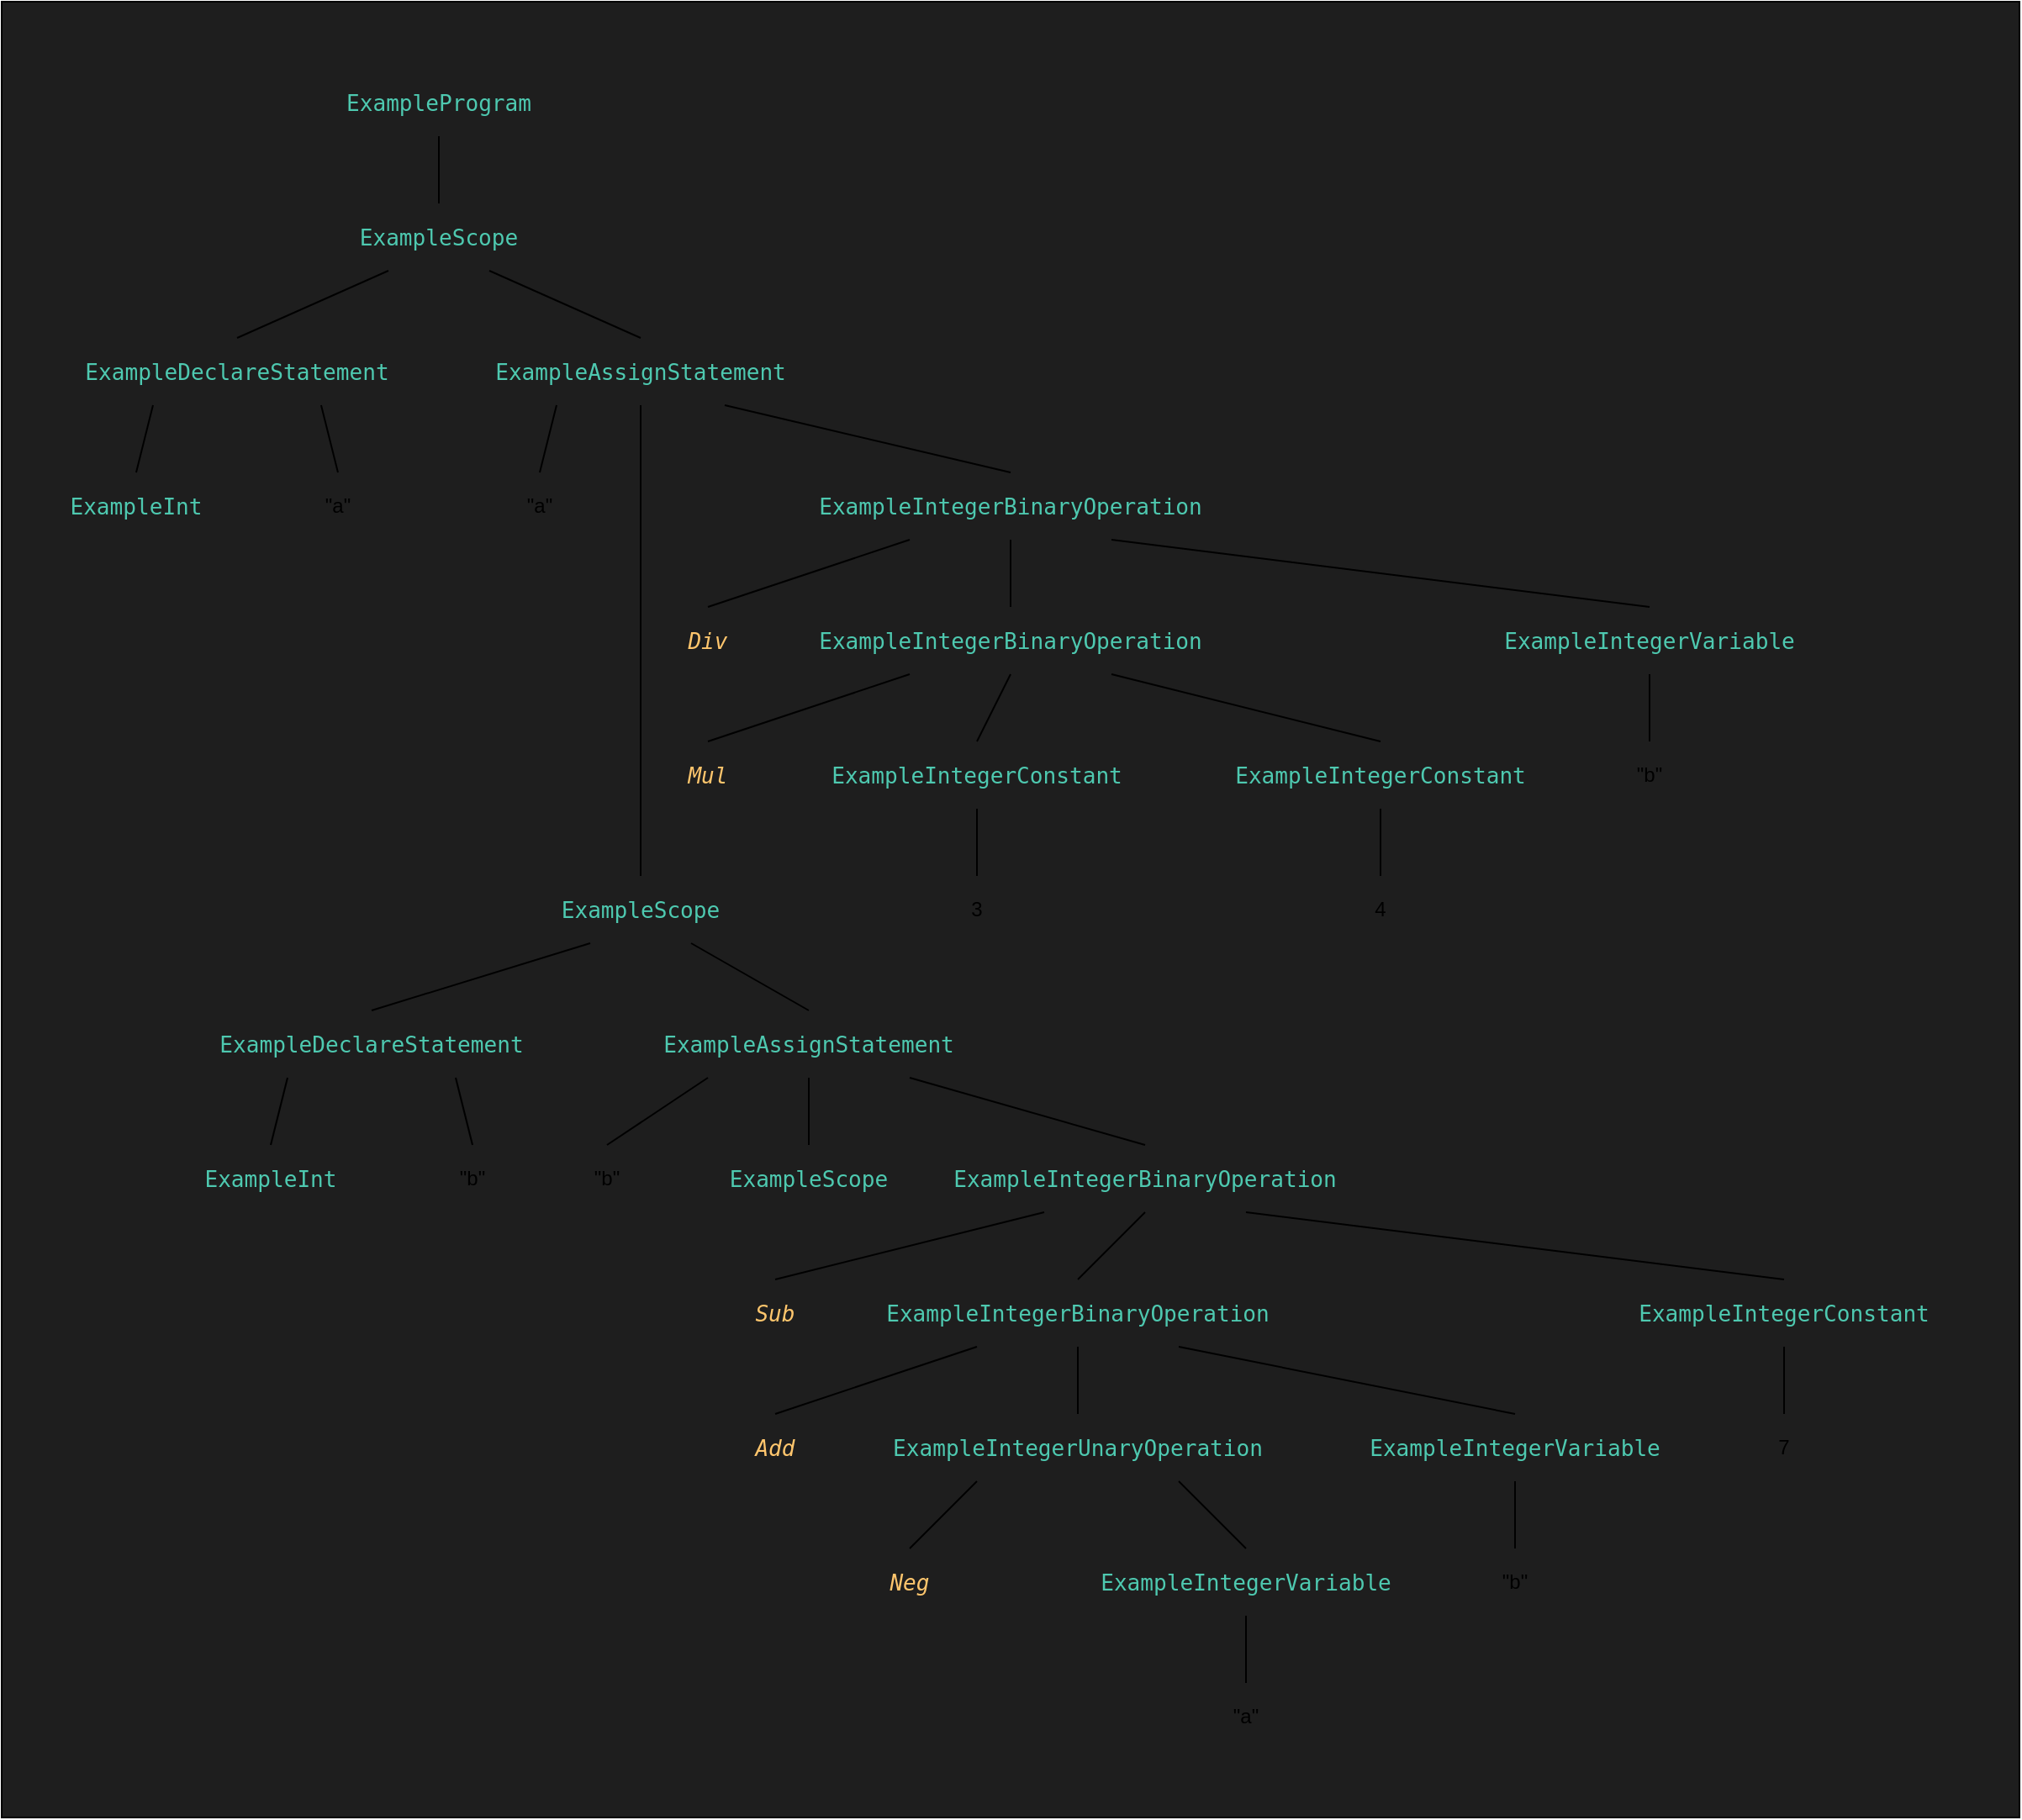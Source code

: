 <mxfile version="24.7.8">
  <diagram name="Page-1" id="OKNKD2P84XHGeC2Pw0a-">
    <mxGraphModel dx="2868" dy="1676" grid="1" gridSize="10" guides="1" tooltips="1" connect="1" arrows="1" fold="1" page="1" pageScale="1" pageWidth="1169" pageHeight="827" math="0" shadow="0">
      <root>
        <mxCell id="0" />
        <mxCell id="1" parent="0" />
        <mxCell id="jOzg9KjnqaIqrD_1SqJV-101" value="" style="rounded=0;whiteSpace=wrap;html=1;fillColor=#1e1e1e;" vertex="1" parent="1">
          <mxGeometry width="1200" height="1080" as="geometry" />
        </mxCell>
        <mxCell id="jOzg9KjnqaIqrD_1SqJV-1" value="&lt;div style=&quot;background-color:#1e1e1e;color:#d4d4d4&quot;&gt;&lt;pre style=&quot;font-family:&#39;JetBrains Mono&#39;,monospace;font-size:9.8pt;&quot;&gt;&lt;span style=&quot;color:#4ec9b0;&quot;&gt;ExampleProgram&lt;/span&gt;&lt;/pre&gt;&lt;/div&gt;" style="text;html=1;align=center;verticalAlign=middle;whiteSpace=wrap;rounded=0;" vertex="1" parent="1">
          <mxGeometry x="200" y="40" width="120" height="40" as="geometry" />
        </mxCell>
        <mxCell id="jOzg9KjnqaIqrD_1SqJV-2" value="&lt;div style=&quot;background-color:#1e1e1e;color:#d4d4d4&quot;&gt;&lt;pre style=&quot;font-family:&#39;JetBrains Mono&#39;,monospace;font-size:9.8pt;&quot;&gt;&lt;span style=&quot;color:#4ec9b0;&quot;&gt;ExampleScope&lt;/span&gt;&lt;/pre&gt;&lt;/div&gt;" style="text;html=1;align=center;verticalAlign=middle;whiteSpace=wrap;rounded=0;" vertex="1" parent="1">
          <mxGeometry x="200" y="120" width="120" height="40" as="geometry" />
        </mxCell>
        <mxCell id="jOzg9KjnqaIqrD_1SqJV-3" value="&lt;div style=&quot;background-color:#1e1e1e;color:#d4d4d4&quot;&gt;&lt;pre style=&quot;font-family:&#39;JetBrains Mono&#39;,monospace;font-size:9.8pt;&quot;&gt;&lt;span style=&quot;color:#4ec9b0;&quot;&gt;ExampleDeclareStatement&lt;/span&gt;&lt;/pre&gt;&lt;/div&gt;" style="text;html=1;align=center;verticalAlign=middle;whiteSpace=wrap;rounded=0;" vertex="1" parent="1">
          <mxGeometry x="40" y="200" width="200" height="40" as="geometry" />
        </mxCell>
        <mxCell id="jOzg9KjnqaIqrD_1SqJV-4" value="&lt;div style=&quot;background-color:#1e1e1e;color:#d4d4d4&quot;&gt;&lt;pre style=&quot;font-family:&#39;JetBrains Mono&#39;,monospace;font-size:9.8pt;&quot;&gt;&lt;span style=&quot;color:#4ec9b0;&quot;&gt;ExampleInt&lt;/span&gt;&lt;/pre&gt;&lt;/div&gt;" style="text;html=1;align=center;verticalAlign=middle;whiteSpace=wrap;rounded=0;" vertex="1" parent="1">
          <mxGeometry x="40" y="280" width="80" height="40" as="geometry" />
        </mxCell>
        <mxCell id="jOzg9KjnqaIqrD_1SqJV-6" value="" style="endArrow=none;html=1;rounded=0;exitX=0.5;exitY=0;exitDx=0;exitDy=0;entryX=0.25;entryY=1;entryDx=0;entryDy=0;" edge="1" parent="1" source="jOzg9KjnqaIqrD_1SqJV-4" target="jOzg9KjnqaIqrD_1SqJV-3">
          <mxGeometry width="50" height="50" relative="1" as="geometry">
            <mxPoint x="400" y="120" as="sourcePoint" />
            <mxPoint x="450" y="70" as="targetPoint" />
          </mxGeometry>
        </mxCell>
        <mxCell id="jOzg9KjnqaIqrD_1SqJV-7" value="&quot;a&quot;" style="text;html=1;align=center;verticalAlign=middle;whiteSpace=wrap;rounded=0;" vertex="1" parent="1">
          <mxGeometry x="160" y="280" width="80" height="40" as="geometry" />
        </mxCell>
        <mxCell id="jOzg9KjnqaIqrD_1SqJV-8" value="" style="endArrow=none;html=1;rounded=0;exitX=0.5;exitY=0;exitDx=0;exitDy=0;entryX=0.75;entryY=1;entryDx=0;entryDy=0;" edge="1" parent="1" source="jOzg9KjnqaIqrD_1SqJV-7" target="jOzg9KjnqaIqrD_1SqJV-3">
          <mxGeometry width="50" height="50" relative="1" as="geometry">
            <mxPoint x="400" y="120" as="sourcePoint" />
            <mxPoint x="450" y="70" as="targetPoint" />
          </mxGeometry>
        </mxCell>
        <mxCell id="jOzg9KjnqaIqrD_1SqJV-9" value="&lt;div style=&quot;background-color:#1e1e1e;color:#d4d4d4&quot;&gt;&lt;pre style=&quot;font-family:&#39;JetBrains Mono&#39;,monospace;font-size:9.8pt;&quot;&gt;&lt;span style=&quot;color:#4ec9b0;&quot;&gt;ExampleAssignStatement&lt;/span&gt;&lt;/pre&gt;&lt;/div&gt;" style="text;html=1;align=center;verticalAlign=middle;whiteSpace=wrap;rounded=0;" vertex="1" parent="1">
          <mxGeometry x="280" y="200" width="200" height="40" as="geometry" />
        </mxCell>
        <mxCell id="jOzg9KjnqaIqrD_1SqJV-11" value="" style="endArrow=none;html=1;rounded=0;exitX=0.25;exitY=1;exitDx=0;exitDy=0;entryX=0.5;entryY=0;entryDx=0;entryDy=0;" edge="1" parent="1" source="jOzg9KjnqaIqrD_1SqJV-2" target="jOzg9KjnqaIqrD_1SqJV-3">
          <mxGeometry width="50" height="50" relative="1" as="geometry">
            <mxPoint x="400" y="120" as="sourcePoint" />
            <mxPoint x="450" y="70" as="targetPoint" />
          </mxGeometry>
        </mxCell>
        <mxCell id="jOzg9KjnqaIqrD_1SqJV-12" value="" style="endArrow=none;html=1;rounded=0;exitX=0.75;exitY=1;exitDx=0;exitDy=0;entryX=0.5;entryY=0;entryDx=0;entryDy=0;" edge="1" parent="1" source="jOzg9KjnqaIqrD_1SqJV-2" target="jOzg9KjnqaIqrD_1SqJV-9">
          <mxGeometry width="50" height="50" relative="1" as="geometry">
            <mxPoint x="400" y="120" as="sourcePoint" />
            <mxPoint x="450" y="70" as="targetPoint" />
          </mxGeometry>
        </mxCell>
        <mxCell id="jOzg9KjnqaIqrD_1SqJV-14" value="" style="endArrow=none;html=1;rounded=0;exitX=0.5;exitY=1;exitDx=0;exitDy=0;entryX=0.5;entryY=0;entryDx=0;entryDy=0;" edge="1" parent="1" source="jOzg9KjnqaIqrD_1SqJV-1" target="jOzg9KjnqaIqrD_1SqJV-2">
          <mxGeometry width="50" height="50" relative="1" as="geometry">
            <mxPoint x="400" y="120" as="sourcePoint" />
            <mxPoint x="450" y="70" as="targetPoint" />
          </mxGeometry>
        </mxCell>
        <mxCell id="jOzg9KjnqaIqrD_1SqJV-19" value="" style="endArrow=none;html=1;rounded=0;exitX=0.75;exitY=1;exitDx=0;exitDy=0;entryX=0.5;entryY=0;entryDx=0;entryDy=0;" edge="1" parent="1" source="jOzg9KjnqaIqrD_1SqJV-9" target="jOzg9KjnqaIqrD_1SqJV-46">
          <mxGeometry width="50" height="50" relative="1" as="geometry">
            <mxPoint x="400" y="120" as="sourcePoint" />
            <mxPoint x="440" y="280" as="targetPoint" />
          </mxGeometry>
        </mxCell>
        <mxCell id="jOzg9KjnqaIqrD_1SqJV-20" value="&lt;div style=&quot;background-color:#1e1e1e;color:#d4d4d4&quot;&gt;&lt;pre style=&quot;font-family:&#39;JetBrains Mono&#39;,monospace;font-size:9.8pt;&quot;&gt;&lt;span style=&quot;color:#4ec9b0;&quot;&gt;ExampleScope&lt;/span&gt;&lt;/pre&gt;&lt;/div&gt;" style="text;html=1;align=center;verticalAlign=middle;whiteSpace=wrap;rounded=0;" vertex="1" parent="1">
          <mxGeometry x="320" y="520" width="120" height="40" as="geometry" />
        </mxCell>
        <mxCell id="jOzg9KjnqaIqrD_1SqJV-22" value="" style="endArrow=none;html=1;rounded=0;exitX=0.5;exitY=1;exitDx=0;exitDy=0;entryX=0.5;entryY=0;entryDx=0;entryDy=0;" edge="1" parent="1" source="jOzg9KjnqaIqrD_1SqJV-9" target="jOzg9KjnqaIqrD_1SqJV-20">
          <mxGeometry width="50" height="50" relative="1" as="geometry">
            <mxPoint x="400" y="290" as="sourcePoint" />
            <mxPoint x="450" y="240" as="targetPoint" />
          </mxGeometry>
        </mxCell>
        <mxCell id="jOzg9KjnqaIqrD_1SqJV-23" value="&lt;div style=&quot;background-color:#1e1e1e;color:#d4d4d4&quot;&gt;&lt;pre style=&quot;font-family:&#39;JetBrains Mono&#39;,monospace;font-size:9.8pt;&quot;&gt;&lt;span style=&quot;color:#4ec9b0;&quot;&gt;ExampleDeclareStatement&lt;/span&gt;&lt;/pre&gt;&lt;/div&gt;" style="text;html=1;align=center;verticalAlign=middle;whiteSpace=wrap;rounded=0;" vertex="1" parent="1">
          <mxGeometry x="120" y="600" width="200" height="40" as="geometry" />
        </mxCell>
        <mxCell id="jOzg9KjnqaIqrD_1SqJV-24" value="&lt;div style=&quot;background-color:#1e1e1e;color:#d4d4d4&quot;&gt;&lt;pre style=&quot;font-family:&#39;JetBrains Mono&#39;,monospace;font-size:9.8pt;&quot;&gt;&lt;span style=&quot;color:#4ec9b0;&quot;&gt;ExampleInt&lt;/span&gt;&lt;/pre&gt;&lt;/div&gt;" style="text;html=1;align=center;verticalAlign=middle;whiteSpace=wrap;rounded=0;" vertex="1" parent="1">
          <mxGeometry x="120" y="680" width="80" height="40" as="geometry" />
        </mxCell>
        <mxCell id="jOzg9KjnqaIqrD_1SqJV-25" value="" style="endArrow=none;html=1;rounded=0;exitX=0.5;exitY=0;exitDx=0;exitDy=0;entryX=0.25;entryY=1;entryDx=0;entryDy=0;" edge="1" parent="1" source="jOzg9KjnqaIqrD_1SqJV-24" target="jOzg9KjnqaIqrD_1SqJV-23">
          <mxGeometry width="50" height="50" relative="1" as="geometry">
            <mxPoint x="480" y="520" as="sourcePoint" />
            <mxPoint x="530" y="470" as="targetPoint" />
          </mxGeometry>
        </mxCell>
        <mxCell id="jOzg9KjnqaIqrD_1SqJV-26" value="&quot;b&quot;" style="text;html=1;align=center;verticalAlign=middle;whiteSpace=wrap;rounded=0;" vertex="1" parent="1">
          <mxGeometry x="240" y="680" width="80" height="40" as="geometry" />
        </mxCell>
        <mxCell id="jOzg9KjnqaIqrD_1SqJV-27" value="" style="endArrow=none;html=1;rounded=0;exitX=0.5;exitY=0;exitDx=0;exitDy=0;entryX=0.75;entryY=1;entryDx=0;entryDy=0;" edge="1" parent="1" source="jOzg9KjnqaIqrD_1SqJV-26" target="jOzg9KjnqaIqrD_1SqJV-23">
          <mxGeometry width="50" height="50" relative="1" as="geometry">
            <mxPoint x="480" y="520" as="sourcePoint" />
            <mxPoint x="530" y="470" as="targetPoint" />
          </mxGeometry>
        </mxCell>
        <mxCell id="jOzg9KjnqaIqrD_1SqJV-29" value="" style="endArrow=none;html=1;rounded=0;entryX=0.25;entryY=1;entryDx=0;entryDy=0;exitX=0.5;exitY=0;exitDx=0;exitDy=0;" edge="1" parent="1" source="jOzg9KjnqaIqrD_1SqJV-23" target="jOzg9KjnqaIqrD_1SqJV-20">
          <mxGeometry width="50" height="50" relative="1" as="geometry">
            <mxPoint x="560" y="540" as="sourcePoint" />
            <mxPoint x="610" y="490" as="targetPoint" />
          </mxGeometry>
        </mxCell>
        <mxCell id="jOzg9KjnqaIqrD_1SqJV-30" value="&quot;a&quot;" style="text;html=1;align=center;verticalAlign=middle;whiteSpace=wrap;rounded=0;" vertex="1" parent="1">
          <mxGeometry x="280" y="280" width="80" height="40" as="geometry" />
        </mxCell>
        <mxCell id="jOzg9KjnqaIqrD_1SqJV-31" value="" style="endArrow=none;html=1;rounded=0;entryX=0.25;entryY=1;entryDx=0;entryDy=0;exitX=0.5;exitY=0;exitDx=0;exitDy=0;" edge="1" parent="1" source="jOzg9KjnqaIqrD_1SqJV-30" target="jOzg9KjnqaIqrD_1SqJV-9">
          <mxGeometry width="50" height="50" relative="1" as="geometry">
            <mxPoint x="200" y="310" as="sourcePoint" />
            <mxPoint x="250" y="260" as="targetPoint" />
          </mxGeometry>
        </mxCell>
        <mxCell id="jOzg9KjnqaIqrD_1SqJV-32" value="&lt;div style=&quot;background-color:#1e1e1e;color:#d4d4d4&quot;&gt;&lt;pre style=&quot;font-family:&#39;JetBrains Mono&#39;,monospace;font-size:9.8pt;&quot;&gt;&lt;span style=&quot;color:#4ec9b0;&quot;&gt;ExampleIntegerBinaryOperation&lt;/span&gt;&lt;/pre&gt;&lt;/div&gt;" style="text;html=1;align=center;verticalAlign=middle;whiteSpace=wrap;rounded=0;" vertex="1" parent="1">
          <mxGeometry x="480" y="360" width="240" height="40" as="geometry" />
        </mxCell>
        <mxCell id="jOzg9KjnqaIqrD_1SqJV-33" value="&lt;div style=&quot;background-color:#1e1e1e;color:#d4d4d4&quot;&gt;&lt;pre style=&quot;font-family:&#39;JetBrains Mono&#39;,monospace;font-size:9.8pt;&quot;&gt;&lt;span style=&quot;color:#ffc66d;font-style:italic;&quot;&gt;Mul&lt;/span&gt;&lt;/pre&gt;&lt;/div&gt;" style="text;html=1;align=center;verticalAlign=middle;whiteSpace=wrap;rounded=0;" vertex="1" parent="1">
          <mxGeometry x="400" y="440" width="40" height="40" as="geometry" />
        </mxCell>
        <mxCell id="jOzg9KjnqaIqrD_1SqJV-35" value="" style="endArrow=none;html=1;rounded=0;exitX=0.5;exitY=0;exitDx=0;exitDy=0;entryX=0.25;entryY=1;entryDx=0;entryDy=0;" edge="1" parent="1" source="jOzg9KjnqaIqrD_1SqJV-33" target="jOzg9KjnqaIqrD_1SqJV-32">
          <mxGeometry width="50" height="50" relative="1" as="geometry">
            <mxPoint x="860" y="540" as="sourcePoint" />
            <mxPoint x="910" y="490" as="targetPoint" />
          </mxGeometry>
        </mxCell>
        <mxCell id="jOzg9KjnqaIqrD_1SqJV-36" value="&lt;div style=&quot;background-color:#1e1e1e;color:#d4d4d4&quot;&gt;&lt;pre style=&quot;font-family:&#39;JetBrains Mono&#39;,monospace;font-size:9.8pt;&quot;&gt;&lt;span style=&quot;color:#4ec9b0;&quot;&gt;ExampleIntegerConstant&lt;/span&gt;&lt;/pre&gt;&lt;/div&gt;" style="text;html=1;align=center;verticalAlign=middle;whiteSpace=wrap;rounded=0;" vertex="1" parent="1">
          <mxGeometry x="480" y="440" width="200" height="40" as="geometry" />
        </mxCell>
        <mxCell id="jOzg9KjnqaIqrD_1SqJV-37" value="" style="endArrow=none;html=1;rounded=0;exitX=0.5;exitY=0;exitDx=0;exitDy=0;entryX=0.5;entryY=1;entryDx=0;entryDy=0;" edge="1" parent="1" source="jOzg9KjnqaIqrD_1SqJV-36" target="jOzg9KjnqaIqrD_1SqJV-32">
          <mxGeometry width="50" height="50" relative="1" as="geometry">
            <mxPoint x="860" y="540" as="sourcePoint" />
            <mxPoint x="910" y="490" as="targetPoint" />
          </mxGeometry>
        </mxCell>
        <mxCell id="jOzg9KjnqaIqrD_1SqJV-39" value="3" style="text;html=1;align=center;verticalAlign=middle;whiteSpace=wrap;rounded=0;" vertex="1" parent="1">
          <mxGeometry x="560" y="520" width="40" height="40" as="geometry" />
        </mxCell>
        <mxCell id="jOzg9KjnqaIqrD_1SqJV-41" value="" style="endArrow=none;html=1;rounded=0;exitX=0.5;exitY=0;exitDx=0;exitDy=0;entryX=0.5;entryY=1;entryDx=0;entryDy=0;" edge="1" parent="1" source="jOzg9KjnqaIqrD_1SqJV-39" target="jOzg9KjnqaIqrD_1SqJV-36">
          <mxGeometry width="50" height="50" relative="1" as="geometry">
            <mxPoint x="580" y="520" as="sourcePoint" />
            <mxPoint x="910" y="490" as="targetPoint" />
            <Array as="points">
              <mxPoint x="580" y="500" />
            </Array>
          </mxGeometry>
        </mxCell>
        <mxCell id="jOzg9KjnqaIqrD_1SqJV-42" value="&lt;div style=&quot;background-color:#1e1e1e;color:#d4d4d4&quot;&gt;&lt;pre style=&quot;font-family:&#39;JetBrains Mono&#39;,monospace;font-size:9.8pt;&quot;&gt;&lt;span style=&quot;color:#4ec9b0;&quot;&gt;ExampleIntegerConstant&lt;/span&gt;&lt;/pre&gt;&lt;/div&gt;" style="text;html=1;align=center;verticalAlign=middle;whiteSpace=wrap;rounded=0;" vertex="1" parent="1">
          <mxGeometry x="720" y="440" width="200" height="40" as="geometry" />
        </mxCell>
        <mxCell id="jOzg9KjnqaIqrD_1SqJV-43" value="4" style="text;html=1;align=center;verticalAlign=middle;whiteSpace=wrap;rounded=0;" vertex="1" parent="1">
          <mxGeometry x="800" y="520" width="40" height="40" as="geometry" />
        </mxCell>
        <mxCell id="jOzg9KjnqaIqrD_1SqJV-44" value="" style="endArrow=none;html=1;rounded=0;exitX=0.5;exitY=0;exitDx=0;exitDy=0;entryX=0.5;entryY=1;entryDx=0;entryDy=0;" edge="1" parent="1" source="jOzg9KjnqaIqrD_1SqJV-43" target="jOzg9KjnqaIqrD_1SqJV-42">
          <mxGeometry width="50" height="50" relative="1" as="geometry">
            <mxPoint x="820" y="520" as="sourcePoint" />
            <mxPoint x="1120" y="490" as="targetPoint" />
          </mxGeometry>
        </mxCell>
        <mxCell id="jOzg9KjnqaIqrD_1SqJV-45" value="" style="endArrow=none;html=1;rounded=0;exitX=0.75;exitY=1;exitDx=0;exitDy=0;entryX=0.5;entryY=0;entryDx=0;entryDy=0;" edge="1" parent="1" source="jOzg9KjnqaIqrD_1SqJV-32" target="jOzg9KjnqaIqrD_1SqJV-42">
          <mxGeometry width="50" height="50" relative="1" as="geometry">
            <mxPoint x="860" y="540" as="sourcePoint" />
            <mxPoint x="910" y="490" as="targetPoint" />
          </mxGeometry>
        </mxCell>
        <mxCell id="jOzg9KjnqaIqrD_1SqJV-46" value="&lt;div style=&quot;background-color:#1e1e1e;color:#d4d4d4&quot;&gt;&lt;pre style=&quot;font-family:&#39;JetBrains Mono&#39;,monospace;font-size:9.8pt;&quot;&gt;&lt;span style=&quot;color:#4ec9b0;&quot;&gt;ExampleIntegerBinaryOperation&lt;/span&gt;&lt;/pre&gt;&lt;/div&gt;" style="text;html=1;align=center;verticalAlign=middle;whiteSpace=wrap;rounded=0;" vertex="1" parent="1">
          <mxGeometry x="480" y="280" width="240" height="40" as="geometry" />
        </mxCell>
        <mxCell id="jOzg9KjnqaIqrD_1SqJV-47" value="&lt;div style=&quot;background-color:#1e1e1e;color:#d4d4d4&quot;&gt;&lt;pre style=&quot;font-family:&#39;JetBrains Mono&#39;,monospace;font-size:9.8pt;&quot;&gt;&lt;div&gt;&lt;pre style=&quot;font-family:&#39;JetBrains Mono&#39;,monospace;font-size:9.8pt;&quot;&gt;&lt;span style=&quot;color:#ffc66d;font-style:italic;&quot;&gt;Div&lt;/span&gt;&lt;/pre&gt;&lt;/div&gt;&lt;/pre&gt;&lt;/div&gt;" style="text;html=1;align=center;verticalAlign=middle;whiteSpace=wrap;rounded=0;" vertex="1" parent="1">
          <mxGeometry x="400" y="360" width="40" height="40" as="geometry" />
        </mxCell>
        <mxCell id="jOzg9KjnqaIqrD_1SqJV-48" value="" style="endArrow=none;html=1;rounded=0;exitX=0.5;exitY=0;exitDx=0;exitDy=0;entryX=0.25;entryY=1;entryDx=0;entryDy=0;" edge="1" parent="1" source="jOzg9KjnqaIqrD_1SqJV-47" target="jOzg9KjnqaIqrD_1SqJV-46">
          <mxGeometry width="50" height="50" relative="1" as="geometry">
            <mxPoint x="560" y="200" as="sourcePoint" />
            <mxPoint x="610" y="150" as="targetPoint" />
          </mxGeometry>
        </mxCell>
        <mxCell id="jOzg9KjnqaIqrD_1SqJV-50" value="" style="endArrow=none;html=1;rounded=0;exitX=0.5;exitY=0;exitDx=0;exitDy=0;entryX=0.5;entryY=1;entryDx=0;entryDy=0;" edge="1" parent="1" source="jOzg9KjnqaIqrD_1SqJV-32" target="jOzg9KjnqaIqrD_1SqJV-46">
          <mxGeometry width="50" height="50" relative="1" as="geometry">
            <mxPoint x="650" y="270" as="sourcePoint" />
            <mxPoint x="610" y="150" as="targetPoint" />
          </mxGeometry>
        </mxCell>
        <mxCell id="jOzg9KjnqaIqrD_1SqJV-53" value="&lt;div style=&quot;background-color:#1e1e1e;color:#d4d4d4&quot;&gt;&lt;pre style=&quot;font-family:&#39;JetBrains Mono&#39;,monospace;font-size:9.8pt;&quot;&gt;&lt;div&gt;&lt;pre style=&quot;font-family:&#39;JetBrains Mono&#39;,monospace;font-size:9.8pt;&quot;&gt;&lt;span style=&quot;color:#4ec9b0;&quot;&gt;ExampleIntegerVariable&lt;/span&gt;&lt;/pre&gt;&lt;/div&gt;&lt;/pre&gt;&lt;/div&gt;" style="text;html=1;align=center;verticalAlign=middle;whiteSpace=wrap;rounded=0;" vertex="1" parent="1">
          <mxGeometry x="880" y="360" width="200" height="40" as="geometry" />
        </mxCell>
        <mxCell id="jOzg9KjnqaIqrD_1SqJV-54" value="&quot;b&quot;" style="text;html=1;align=center;verticalAlign=middle;whiteSpace=wrap;rounded=0;" vertex="1" parent="1">
          <mxGeometry x="960" y="440" width="40" height="40" as="geometry" />
        </mxCell>
        <mxCell id="jOzg9KjnqaIqrD_1SqJV-55" value="" style="endArrow=none;html=1;rounded=0;exitX=0.5;exitY=0;exitDx=0;exitDy=0;entryX=0.5;entryY=1;entryDx=0;entryDy=0;" edge="1" parent="1" source="jOzg9KjnqaIqrD_1SqJV-54" target="jOzg9KjnqaIqrD_1SqJV-53">
          <mxGeometry width="50" height="50" relative="1" as="geometry">
            <mxPoint x="770" y="200" as="sourcePoint" />
            <mxPoint x="820" y="150" as="targetPoint" />
          </mxGeometry>
        </mxCell>
        <mxCell id="jOzg9KjnqaIqrD_1SqJV-56" value="" style="endArrow=none;html=1;rounded=0;exitX=0.75;exitY=1;exitDx=0;exitDy=0;entryX=0.5;entryY=0;entryDx=0;entryDy=0;" edge="1" parent="1" source="jOzg9KjnqaIqrD_1SqJV-46" target="jOzg9KjnqaIqrD_1SqJV-53">
          <mxGeometry width="50" height="50" relative="1" as="geometry">
            <mxPoint x="560" y="200" as="sourcePoint" />
            <mxPoint x="610" y="150" as="targetPoint" />
          </mxGeometry>
        </mxCell>
        <mxCell id="jOzg9KjnqaIqrD_1SqJV-57" value="&lt;div style=&quot;background-color:#1e1e1e;color:#d4d4d4&quot;&gt;&lt;pre style=&quot;font-family:&#39;JetBrains Mono&#39;,monospace;font-size:9.8pt;&quot;&gt;&lt;span style=&quot;color:#4ec9b0;&quot;&gt;ExampleAssignStatement&lt;/span&gt;&lt;/pre&gt;&lt;/div&gt;" style="text;html=1;align=center;verticalAlign=middle;whiteSpace=wrap;rounded=0;" vertex="1" parent="1">
          <mxGeometry x="360" y="600" width="240" height="40" as="geometry" />
        </mxCell>
        <mxCell id="jOzg9KjnqaIqrD_1SqJV-58" value="" style="endArrow=none;html=1;rounded=0;entryX=0.25;entryY=1;entryDx=0;entryDy=0;exitX=0.5;exitY=0;exitDx=0;exitDy=0;" edge="1" parent="1" source="jOzg9KjnqaIqrD_1SqJV-59" target="jOzg9KjnqaIqrD_1SqJV-57">
          <mxGeometry width="50" height="50" relative="1" as="geometry">
            <mxPoint x="360" y="680" as="sourcePoint" />
            <mxPoint x="510" y="680" as="targetPoint" />
          </mxGeometry>
        </mxCell>
        <mxCell id="jOzg9KjnqaIqrD_1SqJV-59" value="&quot;b&quot;" style="text;html=1;align=center;verticalAlign=middle;whiteSpace=wrap;rounded=0;" vertex="1" parent="1">
          <mxGeometry x="320" y="680" width="80" height="40" as="geometry" />
        </mxCell>
        <mxCell id="jOzg9KjnqaIqrD_1SqJV-60" value="&lt;div style=&quot;background-color:#1e1e1e;color:#d4d4d4&quot;&gt;&lt;pre style=&quot;font-family:&#39;JetBrains Mono&#39;,monospace;font-size:9.8pt;&quot;&gt;&lt;span style=&quot;color:#4ec9b0;&quot;&gt;ExampleScope&lt;/span&gt;&lt;/pre&gt;&lt;/div&gt;" style="text;html=1;align=center;verticalAlign=middle;whiteSpace=wrap;rounded=0;" vertex="1" parent="1">
          <mxGeometry x="400" y="680" width="160" height="40" as="geometry" />
        </mxCell>
        <mxCell id="jOzg9KjnqaIqrD_1SqJV-62" value="&lt;div style=&quot;background-color:#1e1e1e;color:#d4d4d4&quot;&gt;&lt;pre style=&quot;font-family:&#39;JetBrains Mono&#39;,monospace;font-size:9.8pt;&quot;&gt;&lt;span style=&quot;color:#4ec9b0;&quot;&gt;ExampleIntegerUnaryOperation&lt;/span&gt;&lt;/pre&gt;&lt;/div&gt;" style="text;html=1;align=center;verticalAlign=middle;whiteSpace=wrap;rounded=0;" vertex="1" parent="1">
          <mxGeometry x="520" y="840" width="240" height="40" as="geometry" />
        </mxCell>
        <mxCell id="jOzg9KjnqaIqrD_1SqJV-64" value="" style="endArrow=none;html=1;rounded=0;exitX=0.5;exitY=1;exitDx=0;exitDy=0;entryX=0.5;entryY=0;entryDx=0;entryDy=0;" edge="1" parent="1" source="jOzg9KjnqaIqrD_1SqJV-57" target="jOzg9KjnqaIqrD_1SqJV-60">
          <mxGeometry width="50" height="50" relative="1" as="geometry">
            <mxPoint x="560" y="650" as="sourcePoint" />
            <mxPoint x="610" y="600" as="targetPoint" />
          </mxGeometry>
        </mxCell>
        <mxCell id="jOzg9KjnqaIqrD_1SqJV-65" value="" style="endArrow=none;html=1;rounded=0;exitX=0.75;exitY=1;exitDx=0;exitDy=0;entryX=0.5;entryY=0;entryDx=0;entryDy=0;" edge="1" parent="1" source="jOzg9KjnqaIqrD_1SqJV-57" target="jOzg9KjnqaIqrD_1SqJV-89">
          <mxGeometry width="50" height="50" relative="1" as="geometry">
            <mxPoint x="560" y="650" as="sourcePoint" />
            <mxPoint x="760" y="620" as="targetPoint" />
          </mxGeometry>
        </mxCell>
        <mxCell id="jOzg9KjnqaIqrD_1SqJV-66" value="&lt;div style=&quot;background-color:#1e1e1e;color:#d4d4d4&quot;&gt;&lt;pre style=&quot;font-family:&#39;JetBrains Mono&#39;,monospace;font-size:9.8pt;&quot;&gt;&lt;span style=&quot;color:#ffc66d;font-style:italic;&quot;&gt;Neg&lt;/span&gt;&lt;/pre&gt;&lt;/div&gt;" style="text;html=1;align=center;verticalAlign=middle;whiteSpace=wrap;rounded=0;" vertex="1" parent="1">
          <mxGeometry x="520" y="920" width="40" height="40" as="geometry" />
        </mxCell>
        <mxCell id="jOzg9KjnqaIqrD_1SqJV-69" value="" style="endArrow=none;html=1;rounded=0;exitX=0.25;exitY=1;exitDx=0;exitDy=0;entryX=0.5;entryY=0;entryDx=0;entryDy=0;" edge="1" parent="1" source="jOzg9KjnqaIqrD_1SqJV-62" target="jOzg9KjnqaIqrD_1SqJV-66">
          <mxGeometry width="50" height="50" relative="1" as="geometry">
            <mxPoint x="390" y="1177" as="sourcePoint" />
            <mxPoint x="330" y="1017" as="targetPoint" />
          </mxGeometry>
        </mxCell>
        <mxCell id="jOzg9KjnqaIqrD_1SqJV-70" value="&lt;div style=&quot;background-color:#1e1e1e;color:#d4d4d4&quot;&gt;&lt;pre style=&quot;font-family:&#39;JetBrains Mono&#39;,monospace;font-size:9.8pt;&quot;&gt;&lt;div&gt;&lt;pre style=&quot;font-family:&#39;JetBrains Mono&#39;,monospace;font-size:9.8pt;&quot;&gt;&lt;span style=&quot;color:#4ec9b0;&quot;&gt;ExampleIntegerVariable&lt;/span&gt;&lt;/pre&gt;&lt;/div&gt;&lt;/pre&gt;&lt;/div&gt;" style="text;html=1;align=center;verticalAlign=middle;whiteSpace=wrap;rounded=0;" vertex="1" parent="1">
          <mxGeometry x="640" y="920" width="200" height="40" as="geometry" />
        </mxCell>
        <mxCell id="jOzg9KjnqaIqrD_1SqJV-71" value="&quot;a&quot;" style="text;html=1;align=center;verticalAlign=middle;whiteSpace=wrap;rounded=0;" vertex="1" parent="1">
          <mxGeometry x="720" y="1000" width="40" height="40" as="geometry" />
        </mxCell>
        <mxCell id="jOzg9KjnqaIqrD_1SqJV-72" value="" style="endArrow=none;html=1;rounded=0;exitX=0.5;exitY=0;exitDx=0;exitDy=0;entryX=0.5;entryY=1;entryDx=0;entryDy=0;" edge="1" parent="1" source="jOzg9KjnqaIqrD_1SqJV-71" target="jOzg9KjnqaIqrD_1SqJV-70">
          <mxGeometry width="50" height="50" relative="1" as="geometry">
            <mxPoint x="460" y="1177" as="sourcePoint" />
            <mxPoint x="510" y="1127" as="targetPoint" />
          </mxGeometry>
        </mxCell>
        <mxCell id="jOzg9KjnqaIqrD_1SqJV-74" value="" style="endArrow=none;html=1;rounded=0;entryX=0.75;entryY=1;entryDx=0;entryDy=0;exitX=0.5;exitY=0;exitDx=0;exitDy=0;" edge="1" parent="1" source="jOzg9KjnqaIqrD_1SqJV-70" target="jOzg9KjnqaIqrD_1SqJV-62">
          <mxGeometry width="50" height="50" relative="1" as="geometry">
            <mxPoint x="520" y="1457" as="sourcePoint" />
            <mxPoint x="510" y="1177" as="targetPoint" />
          </mxGeometry>
        </mxCell>
        <mxCell id="jOzg9KjnqaIqrD_1SqJV-75" value="&lt;div style=&quot;background-color:#1e1e1e;color:#d4d4d4&quot;&gt;&lt;pre style=&quot;font-family:&#39;JetBrains Mono&#39;,monospace;font-size:9.8pt;&quot;&gt;&lt;span style=&quot;color:#4ec9b0;&quot;&gt;ExampleIntegerBinaryOperation&lt;/span&gt;&lt;/pre&gt;&lt;/div&gt;" style="text;html=1;align=center;verticalAlign=middle;whiteSpace=wrap;rounded=0;" vertex="1" parent="1">
          <mxGeometry x="520" y="760" width="240" height="40" as="geometry" />
        </mxCell>
        <mxCell id="jOzg9KjnqaIqrD_1SqJV-76" value="&lt;div style=&quot;background-color:#1e1e1e;color:#d4d4d4&quot;&gt;&lt;pre style=&quot;font-family:&#39;JetBrains Mono&#39;,monospace;font-size:9.8pt;&quot;&gt;&lt;div&gt;&lt;pre style=&quot;font-family:&#39;JetBrains Mono&#39;,monospace;font-size:9.8pt;&quot;&gt;&lt;span style=&quot;color:#ffc66d;font-style:italic;&quot;&gt;Add&lt;/span&gt;&lt;/pre&gt;&lt;/div&gt;&lt;/pre&gt;&lt;/div&gt;" style="text;html=1;align=center;verticalAlign=middle;whiteSpace=wrap;rounded=0;" vertex="1" parent="1">
          <mxGeometry x="440" y="840" width="40" height="40" as="geometry" />
        </mxCell>
        <mxCell id="jOzg9KjnqaIqrD_1SqJV-77" value="" style="endArrow=none;html=1;rounded=0;exitX=0.5;exitY=0;exitDx=0;exitDy=0;entryX=0.25;entryY=1;entryDx=0;entryDy=0;" edge="1" parent="1" source="jOzg9KjnqaIqrD_1SqJV-76" target="jOzg9KjnqaIqrD_1SqJV-75">
          <mxGeometry width="50" height="50" relative="1" as="geometry">
            <mxPoint x="479" y="1017" as="sourcePoint" />
            <mxPoint x="529" y="967" as="targetPoint" />
          </mxGeometry>
        </mxCell>
        <mxCell id="jOzg9KjnqaIqrD_1SqJV-79" value="" style="endArrow=none;html=1;rounded=0;exitX=0.5;exitY=0;exitDx=0;exitDy=0;entryX=0.5;entryY=1;entryDx=0;entryDy=0;" edge="1" parent="1" source="jOzg9KjnqaIqrD_1SqJV-62" target="jOzg9KjnqaIqrD_1SqJV-75">
          <mxGeometry width="50" height="50" relative="1" as="geometry">
            <mxPoint x="450" y="1137" as="sourcePoint" />
            <mxPoint x="529" y="967" as="targetPoint" />
          </mxGeometry>
        </mxCell>
        <mxCell id="jOzg9KjnqaIqrD_1SqJV-85" value="" style="endArrow=none;html=1;rounded=0;exitX=0.75;exitY=1;exitDx=0;exitDy=0;entryX=0.5;entryY=0;entryDx=0;entryDy=0;" edge="1" parent="1" source="jOzg9KjnqaIqrD_1SqJV-75" target="jOzg9KjnqaIqrD_1SqJV-86">
          <mxGeometry width="50" height="50" relative="1" as="geometry">
            <mxPoint x="479" y="1017" as="sourcePoint" />
            <mxPoint x="779" y="1087" as="targetPoint" />
          </mxGeometry>
        </mxCell>
        <mxCell id="jOzg9KjnqaIqrD_1SqJV-86" value="&lt;div style=&quot;background-color:#1e1e1e;color:#d4d4d4&quot;&gt;&lt;pre style=&quot;font-family:&#39;JetBrains Mono&#39;,monospace;font-size:9.8pt;&quot;&gt;&lt;div&gt;&lt;pre style=&quot;font-family:&#39;JetBrains Mono&#39;,monospace;font-size:9.8pt;&quot;&gt;&lt;span style=&quot;color:#4ec9b0;&quot;&gt;ExampleIntegerVariable&lt;/span&gt;&lt;/pre&gt;&lt;/div&gt;&lt;/pre&gt;&lt;/div&gt;" style="text;html=1;align=center;verticalAlign=middle;whiteSpace=wrap;rounded=0;" vertex="1" parent="1">
          <mxGeometry x="800" y="840" width="200" height="40" as="geometry" />
        </mxCell>
        <mxCell id="jOzg9KjnqaIqrD_1SqJV-87" value="&quot;b&quot;" style="text;html=1;align=center;verticalAlign=middle;whiteSpace=wrap;rounded=0;" vertex="1" parent="1">
          <mxGeometry x="880" y="920" width="40" height="40" as="geometry" />
        </mxCell>
        <mxCell id="jOzg9KjnqaIqrD_1SqJV-88" value="" style="endArrow=none;html=1;rounded=0;exitX=0.5;exitY=0;exitDx=0;exitDy=0;entryX=0.5;entryY=1;entryDx=0;entryDy=0;" edge="1" parent="1" source="jOzg9KjnqaIqrD_1SqJV-87" target="jOzg9KjnqaIqrD_1SqJV-86">
          <mxGeometry width="50" height="50" relative="1" as="geometry">
            <mxPoint x="700" y="1047" as="sourcePoint" />
            <mxPoint x="750" y="997" as="targetPoint" />
          </mxGeometry>
        </mxCell>
        <mxCell id="jOzg9KjnqaIqrD_1SqJV-89" value="&lt;div style=&quot;background-color:#1e1e1e;color:#d4d4d4&quot;&gt;&lt;pre style=&quot;font-family:&#39;JetBrains Mono&#39;,monospace;font-size:9.8pt;&quot;&gt;&lt;span style=&quot;color:#4ec9b0;&quot;&gt;ExampleIntegerBinaryOperation&lt;/span&gt;&lt;/pre&gt;&lt;/div&gt;" style="text;html=1;align=center;verticalAlign=middle;whiteSpace=wrap;rounded=0;" vertex="1" parent="1">
          <mxGeometry x="560" y="680" width="240" height="40" as="geometry" />
        </mxCell>
        <mxCell id="jOzg9KjnqaIqrD_1SqJV-90" value="&lt;div style=&quot;background-color:#1e1e1e;color:#d4d4d4&quot;&gt;&lt;pre style=&quot;font-family:&#39;JetBrains Mono&#39;,monospace;font-size:9.8pt;&quot;&gt;&lt;pre style=&quot;font-family:&#39;JetBrains Mono&#39;,monospace;font-size:9.8pt;&quot;&gt;&lt;div&gt;&lt;pre style=&quot;font-family:&#39;JetBrains Mono&#39;,monospace;font-size:9.8pt;&quot;&gt;&lt;span style=&quot;color:#ffc66d;font-style:italic;&quot;&gt;Sub&lt;/span&gt;&lt;/pre&gt;&lt;/div&gt;&lt;/pre&gt;&lt;/pre&gt;&lt;/div&gt;" style="text;html=1;align=center;verticalAlign=middle;whiteSpace=wrap;rounded=0;" vertex="1" parent="1">
          <mxGeometry x="440" y="760" width="40" height="40" as="geometry" />
        </mxCell>
        <mxCell id="jOzg9KjnqaIqrD_1SqJV-91" value="" style="endArrow=none;html=1;rounded=0;exitX=0.5;exitY=0;exitDx=0;exitDy=0;entryX=0.25;entryY=1;entryDx=0;entryDy=0;" edge="1" parent="1" source="jOzg9KjnqaIqrD_1SqJV-90" target="jOzg9KjnqaIqrD_1SqJV-89">
          <mxGeometry width="50" height="50" relative="1" as="geometry">
            <mxPoint x="684.5" y="837" as="sourcePoint" />
            <mxPoint x="734.5" y="787" as="targetPoint" />
          </mxGeometry>
        </mxCell>
        <mxCell id="jOzg9KjnqaIqrD_1SqJV-92" value="" style="endArrow=none;html=1;rounded=0;exitX=0.5;exitY=0;exitDx=0;exitDy=0;entryX=0.5;entryY=1;entryDx=0;entryDy=0;" edge="1" parent="1" target="jOzg9KjnqaIqrD_1SqJV-89" source="jOzg9KjnqaIqrD_1SqJV-75">
          <mxGeometry width="50" height="50" relative="1" as="geometry">
            <mxPoint x="665.5" y="957" as="sourcePoint" />
            <mxPoint x="734.5" y="787" as="targetPoint" />
          </mxGeometry>
        </mxCell>
        <mxCell id="jOzg9KjnqaIqrD_1SqJV-93" value="" style="endArrow=none;html=1;rounded=0;exitX=0.75;exitY=1;exitDx=0;exitDy=0;entryX=0.5;entryY=0;entryDx=0;entryDy=0;" edge="1" parent="1" source="jOzg9KjnqaIqrD_1SqJV-89" target="jOzg9KjnqaIqrD_1SqJV-97">
          <mxGeometry width="50" height="50" relative="1" as="geometry">
            <mxPoint x="684.5" y="837" as="sourcePoint" />
            <mxPoint x="995.5" y="907" as="targetPoint" />
          </mxGeometry>
        </mxCell>
        <mxCell id="jOzg9KjnqaIqrD_1SqJV-97" value="&lt;div style=&quot;background-color:#1e1e1e;color:#d4d4d4&quot;&gt;&lt;pre style=&quot;font-family:&#39;JetBrains Mono&#39;,monospace;font-size:9.8pt;&quot;&gt;&lt;span style=&quot;color:#4ec9b0;&quot;&gt;ExampleIntegerConstant&lt;/span&gt;&lt;/pre&gt;&lt;/div&gt;" style="text;html=1;align=center;verticalAlign=middle;whiteSpace=wrap;rounded=0;" vertex="1" parent="1">
          <mxGeometry x="960" y="760" width="200" height="40" as="geometry" />
        </mxCell>
        <mxCell id="jOzg9KjnqaIqrD_1SqJV-98" value="7" style="text;html=1;align=center;verticalAlign=middle;whiteSpace=wrap;rounded=0;" vertex="1" parent="1">
          <mxGeometry x="1040" y="840" width="40" height="40" as="geometry" />
        </mxCell>
        <mxCell id="jOzg9KjnqaIqrD_1SqJV-99" value="" style="endArrow=none;html=1;rounded=0;exitX=0.5;exitY=0;exitDx=0;exitDy=0;entryX=0.5;entryY=1;entryDx=0;entryDy=0;" edge="1" parent="1" source="jOzg9KjnqaIqrD_1SqJV-98" target="jOzg9KjnqaIqrD_1SqJV-97">
          <mxGeometry width="50" height="50" relative="1" as="geometry">
            <mxPoint x="930" y="917" as="sourcePoint" />
            <mxPoint x="980" y="867" as="targetPoint" />
          </mxGeometry>
        </mxCell>
        <mxCell id="jOzg9KjnqaIqrD_1SqJV-100" value="" style="endArrow=none;html=1;rounded=0;entryX=0.75;entryY=1;entryDx=0;entryDy=0;exitX=0.5;exitY=0;exitDx=0;exitDy=0;" edge="1" parent="1" source="jOzg9KjnqaIqrD_1SqJV-57" target="jOzg9KjnqaIqrD_1SqJV-20">
          <mxGeometry width="50" height="50" relative="1" as="geometry">
            <mxPoint x="620" y="610" as="sourcePoint" />
            <mxPoint x="670" y="560" as="targetPoint" />
          </mxGeometry>
        </mxCell>
      </root>
    </mxGraphModel>
  </diagram>
</mxfile>
